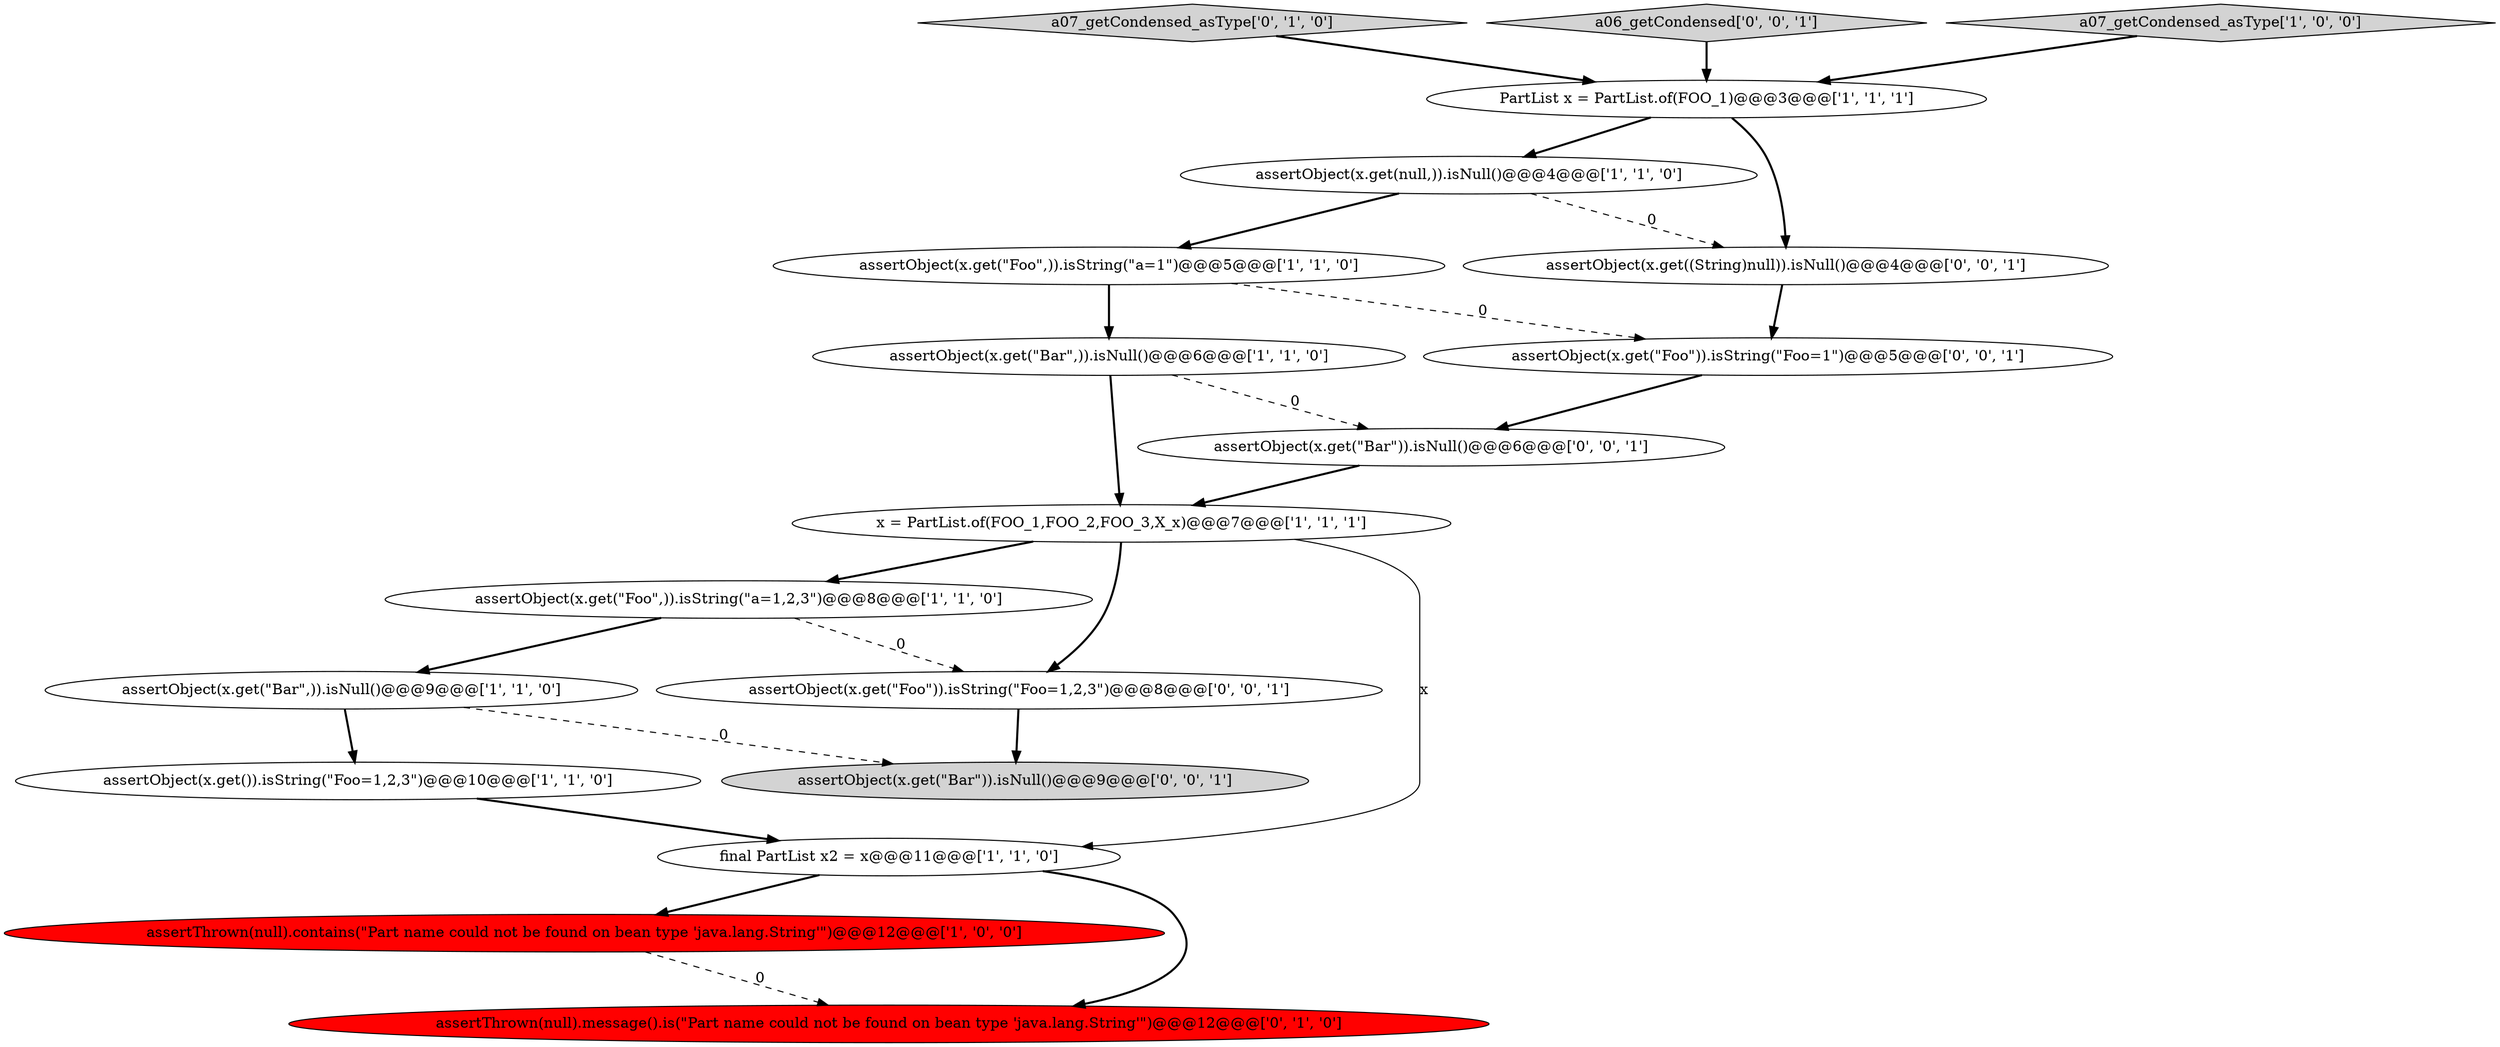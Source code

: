 digraph {
3 [style = filled, label = "assertObject(x.get(\"Bar\",)).isNull()@@@9@@@['1', '1', '0']", fillcolor = white, shape = ellipse image = "AAA0AAABBB1BBB"];
10 [style = filled, label = "assertThrown(null).contains(\"Part name could not be found on bean type 'java.lang.String'\")@@@12@@@['1', '0', '0']", fillcolor = red, shape = ellipse image = "AAA1AAABBB1BBB"];
0 [style = filled, label = "assertObject(x.get(null,)).isNull()@@@4@@@['1', '1', '0']", fillcolor = white, shape = ellipse image = "AAA0AAABBB1BBB"];
7 [style = filled, label = "assertObject(x.get()).isString(\"Foo=1,2,3\")@@@10@@@['1', '1', '0']", fillcolor = white, shape = ellipse image = "AAA0AAABBB1BBB"];
9 [style = filled, label = "assertObject(x.get(\"Foo\",)).isString(\"a=1\")@@@5@@@['1', '1', '0']", fillcolor = white, shape = ellipse image = "AAA0AAABBB1BBB"];
18 [style = filled, label = "assertObject(x.get(\"Bar\")).isNull()@@@9@@@['0', '0', '1']", fillcolor = lightgray, shape = ellipse image = "AAA0AAABBB3BBB"];
5 [style = filled, label = "final PartList x2 = x@@@11@@@['1', '1', '0']", fillcolor = white, shape = ellipse image = "AAA0AAABBB1BBB"];
11 [style = filled, label = "a07_getCondensed_asType['0', '1', '0']", fillcolor = lightgray, shape = diamond image = "AAA0AAABBB2BBB"];
14 [style = filled, label = "a06_getCondensed['0', '0', '1']", fillcolor = lightgray, shape = diamond image = "AAA0AAABBB3BBB"];
16 [style = filled, label = "assertObject(x.get(\"Foo\")).isString(\"Foo=1\")@@@5@@@['0', '0', '1']", fillcolor = white, shape = ellipse image = "AAA0AAABBB3BBB"];
6 [style = filled, label = "PartList x = PartList.of(FOO_1)@@@3@@@['1', '1', '1']", fillcolor = white, shape = ellipse image = "AAA0AAABBB1BBB"];
4 [style = filled, label = "x = PartList.of(FOO_1,FOO_2,FOO_3,X_x)@@@7@@@['1', '1', '1']", fillcolor = white, shape = ellipse image = "AAA0AAABBB1BBB"];
15 [style = filled, label = "assertObject(x.get((String)null)).isNull()@@@4@@@['0', '0', '1']", fillcolor = white, shape = ellipse image = "AAA0AAABBB3BBB"];
1 [style = filled, label = "assertObject(x.get(\"Foo\",)).isString(\"a=1,2,3\")@@@8@@@['1', '1', '0']", fillcolor = white, shape = ellipse image = "AAA0AAABBB1BBB"];
2 [style = filled, label = "assertObject(x.get(\"Bar\",)).isNull()@@@6@@@['1', '1', '0']", fillcolor = white, shape = ellipse image = "AAA0AAABBB1BBB"];
17 [style = filled, label = "assertObject(x.get(\"Foo\")).isString(\"Foo=1,2,3\")@@@8@@@['0', '0', '1']", fillcolor = white, shape = ellipse image = "AAA0AAABBB3BBB"];
8 [style = filled, label = "a07_getCondensed_asType['1', '0', '0']", fillcolor = lightgray, shape = diamond image = "AAA0AAABBB1BBB"];
13 [style = filled, label = "assertObject(x.get(\"Bar\")).isNull()@@@6@@@['0', '0', '1']", fillcolor = white, shape = ellipse image = "AAA0AAABBB3BBB"];
12 [style = filled, label = "assertThrown(null).message().is(\"Part name could not be found on bean type 'java.lang.String'\")@@@12@@@['0', '1', '0']", fillcolor = red, shape = ellipse image = "AAA1AAABBB2BBB"];
5->10 [style = bold, label=""];
0->9 [style = bold, label=""];
16->13 [style = bold, label=""];
9->16 [style = dashed, label="0"];
4->17 [style = bold, label=""];
9->2 [style = bold, label=""];
3->18 [style = dashed, label="0"];
11->6 [style = bold, label=""];
10->12 [style = dashed, label="0"];
1->3 [style = bold, label=""];
0->15 [style = dashed, label="0"];
8->6 [style = bold, label=""];
6->0 [style = bold, label=""];
4->5 [style = solid, label="x"];
15->16 [style = bold, label=""];
2->4 [style = bold, label=""];
6->15 [style = bold, label=""];
7->5 [style = bold, label=""];
1->17 [style = dashed, label="0"];
3->7 [style = bold, label=""];
5->12 [style = bold, label=""];
2->13 [style = dashed, label="0"];
4->1 [style = bold, label=""];
14->6 [style = bold, label=""];
17->18 [style = bold, label=""];
13->4 [style = bold, label=""];
}
